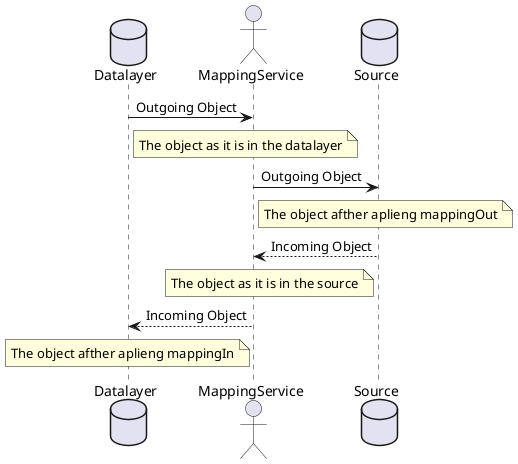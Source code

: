 @startuml
database Datalayer
actor MappingService
database Source

skinparam backgroundColor transparent

Datalayer -> MappingService: Outgoing Object
note right of Datalayer: The object as it is in the datalayer
MappingService -> Source: Outgoing Object
note right of MappingService: The object afther aplieng mappingOut

Source --> MappingService: Incoming Object
note left of Source: The object as it is in the source
MappingService --> Datalayer: Incoming Object
note left of MappingService: The object afther aplieng mappingIn

@enduml